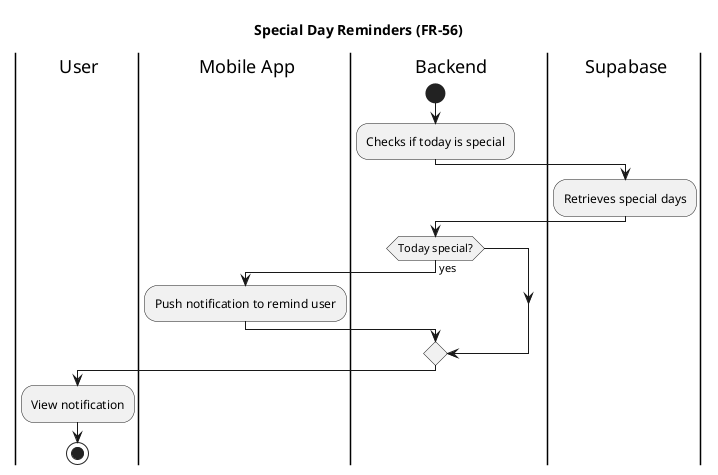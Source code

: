 @startuml
title Special Day Reminders (FR-56)

|user| User
|mobile| Mobile App
|backend| Backend
|db| Supabase

|backend|
start
:Checks if today is special;

|db|
:Retrieves special days;

|backend|
if (Today special?) is (yes) then
  |mobile|
  :Push notification to remind user;
endif

|user|
:View notification;

stop
@enduml

